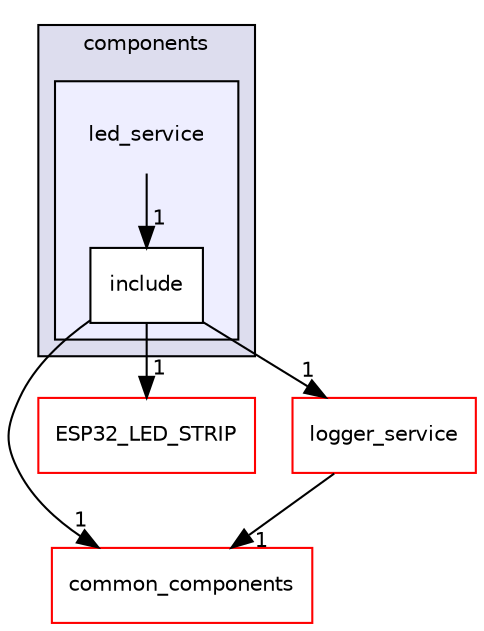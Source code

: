 digraph "components/led_service" {
  compound=true
  node [ fontsize="10", fontname="Helvetica"];
  edge [ labelfontsize="10", labelfontname="Helvetica"];
  subgraph clusterdir_409f97388efe006bc3438b95e9edef48 {
    graph [ bgcolor="#ddddee", pencolor="black", label="components" fontname="Helvetica", fontsize="10", URL="dir_409f97388efe006bc3438b95e9edef48.html"]
  subgraph clusterdir_c1792ea5976c2c2decbd7faf554fbc40 {
    graph [ bgcolor="#eeeeff", pencolor="black", label="" URL="dir_c1792ea5976c2c2decbd7faf554fbc40.html"];
    dir_c1792ea5976c2c2decbd7faf554fbc40 [shape=plaintext label="led_service"];
    dir_35edb8b9f07f8ce6483f914ee9ab8ced [shape=box label="include" color="black" fillcolor="white" style="filled" URL="dir_35edb8b9f07f8ce6483f914ee9ab8ced.html"];
  }
  }
  dir_0971f42274b269b591d074f289887a6a [shape=box label="common_components" fillcolor="white" style="filled" color="red" URL="dir_0971f42274b269b591d074f289887a6a.html"];
  dir_a1cb1fbe218a0fd9198c95a6932f052b [shape=box label="ESP32_LED_STRIP" fillcolor="white" style="filled" color="red" URL="dir_a1cb1fbe218a0fd9198c95a6932f052b.html"];
  dir_0cece418d453858bbe77e468de98adc6 [shape=box label="logger_service" fillcolor="white" style="filled" color="red" URL="dir_0cece418d453858bbe77e468de98adc6.html"];
  dir_c1792ea5976c2c2decbd7faf554fbc40->dir_35edb8b9f07f8ce6483f914ee9ab8ced [headlabel="1", labeldistance=1.5 headhref="dir_000042_000067.html"];
  dir_35edb8b9f07f8ce6483f914ee9ab8ced->dir_0971f42274b269b591d074f289887a6a [headlabel="1", labeldistance=1.5 headhref="dir_000067_000039.html"];
  dir_35edb8b9f07f8ce6483f914ee9ab8ced->dir_a1cb1fbe218a0fd9198c95a6932f052b [headlabel="1", labeldistance=1.5 headhref="dir_000067_000069.html"];
  dir_35edb8b9f07f8ce6483f914ee9ab8ced->dir_0cece418d453858bbe77e468de98adc6 [headlabel="1", labeldistance=1.5 headhref="dir_000067_000043.html"];
  dir_0cece418d453858bbe77e468de98adc6->dir_0971f42274b269b591d074f289887a6a [headlabel="1", labeldistance=1.5 headhref="dir_000043_000039.html"];
}
